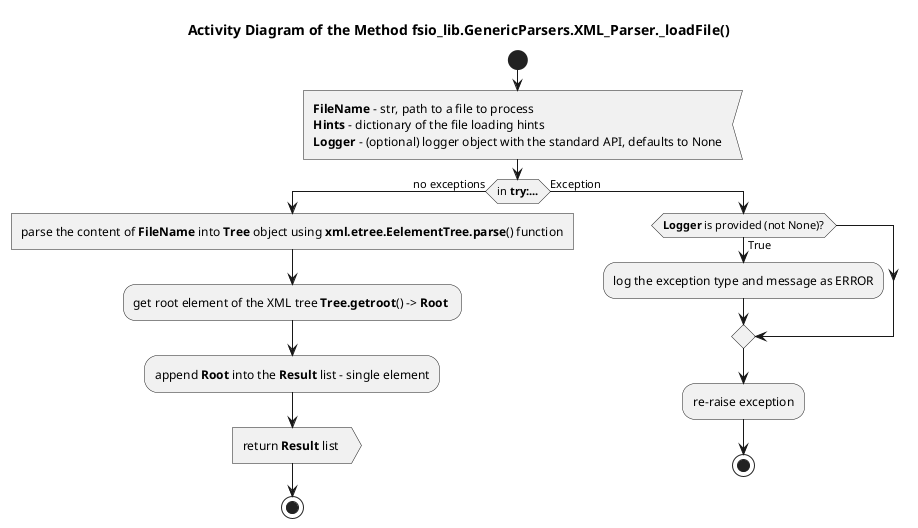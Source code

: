 @startuml generic_parsers_xml_parser_loadfile

title Activity Diagram of the Method fsio_lib.GenericParsers.XML_Parser._loadFile()

start

:<b>FileName</b> - str, path to a file to process
<b>Hints</b> - dictionary of the file loading hints
<b>Logger</b> - (optional) logger object with the standard API, defaults to None<

if (in <b>try:...</b>) then (no exceptions)
    :parse the content of <b>FileName</b> into <b>Tree</b> object using <b>xml.etree.EelementTree.parse</b>() function]
    
    :get root element of the XML tree <b>Tree.getroot</b>() -> <b>Root</b> ;
    
    :append <b>Root</b> into the <b>Result</b> list - single element;
    
    :return <b>Result</b> list >
    
    stop
else (Exception)
    if (<b>Logger</b> is provided (not None)?) then (True)
        :log the exception type and message as ERROR;
    endif
    
    :re-raise exception;
    
    stop
endif

@enduml